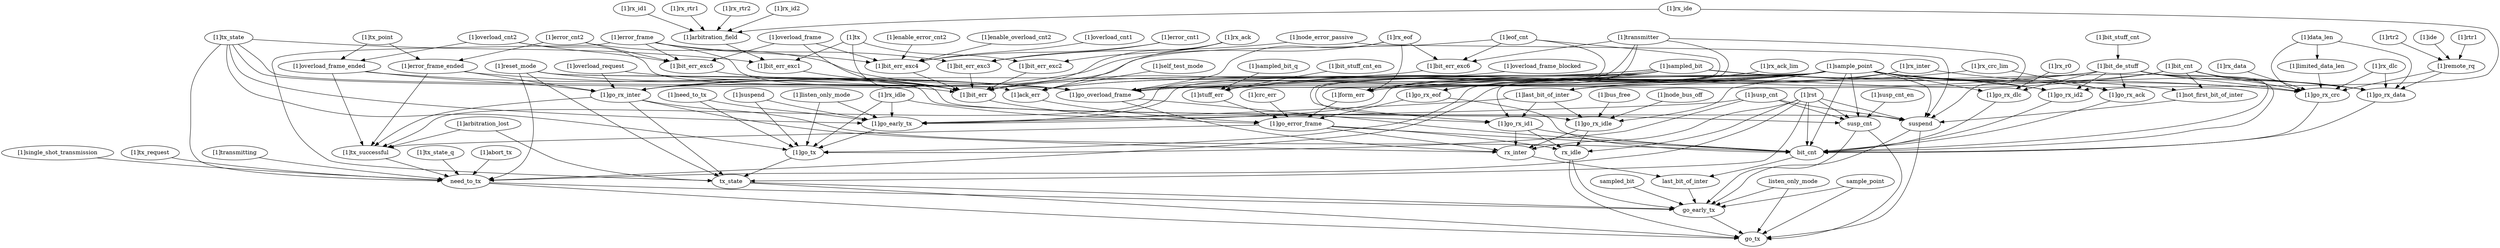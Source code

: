 strict digraph "" {
	"[1]single_shot_transmission"	 [complexity=26,
		importance=0.0326898256513,
		rank=0.00125730098659];
	need_to_tx	 [complexity=19,
		importance=0.0155556810275,
		rank=0.000818720054077];
	"[1]single_shot_transmission" -> need_to_tx;
	"[1]go_rx_ack"	 [complexity=32,
		importance=0.0332492976193,
		rank=0.0010390405506];
	bit_cnt	 [complexity=22,
		importance=0.0157077063179,
		rank=0.000713986650815];
	"[1]go_rx_ack" -> bit_cnt;
	"[1]bit_cnt"	 [complexity=29,
		importance=0.030684535881,
		rank=0.00105808744417];
	"[1]go_rx_data"	 [complexity=32,
		importance=0.0339058296408,
		rank=0.00105955717628];
	"[1]bit_cnt" -> "[1]go_rx_data";
	"[1]go_overload_frame"	 [complexity=26,
		importance=0.0314463198054,
		rank=0.00120947383867];
	"[1]bit_cnt" -> "[1]go_overload_frame";
	"[1]go_rx_crc"	 [complexity=32,
		importance=0.0348121987479,
		rank=0.00108788121087];
	"[1]bit_cnt" -> "[1]go_rx_crc";
	"[1]bit_cnt" -> bit_cnt;
	"[1]last_bit_of_inter"	 [complexity=26,
		importance=0.0261784718596,
		rank=0.00100686430229];
	"[1]bit_cnt" -> "[1]last_bit_of_inter";
	"[1]not_first_bit_of_inter"	 [complexity=22,
		importance=0.0145144490238,
		rank=0.000659747682901];
	"[1]bit_cnt" -> "[1]not_first_bit_of_inter";
	"[1]bit_err_exc5"	 [complexity=55,
		importance=0.0481108076773,
		rank=0.000874741957769];
	"[1]bit_err"	 [complexity=40,
		importance=0.0458323829692,
		rank=0.00114580957423];
	"[1]bit_err_exc5" -> "[1]bit_err";
	"[1]bit_err_exc6"	 [complexity=55,
		importance=0.0478646439961,
		rank=0.000870266254474];
	"[1]bit_err_exc6" -> "[1]bit_err";
	"[1]bit_err_exc1"	 [complexity=55,
		importance=0.0485501878073,
		rank=0.000882730687406];
	"[1]bit_err_exc1" -> "[1]bit_err";
	"[1]go_rx_data" -> bit_cnt;
	"[1]bit_err_exc3"	 [complexity=55,
		importance=0.047735541686,
		rank=0.000867918939745];
	"[1]bit_err_exc3" -> "[1]bit_err";
	"[1]overload_cnt1"	 [complexity=62,
		importance=0.0504890620133,
		rank=0.000814339709893];
	"[1]bit_err_exc4"	 [complexity=55,
		importance=0.0481823261295,
		rank=0.000876042293263];
	"[1]overload_cnt1" -> "[1]bit_err_exc4";
	"[1]overload_cnt2"	 [complexity=43,
		importance=0.0399745129721,
		rank=0.000929639836562];
	"[1]overload_cnt2" -> "[1]bit_err_exc5";
	"[1]overload_cnt2" -> "[1]go_overload_frame";
	"[1]overload_frame_ended"	 [complexity=40,
		importance=0.0373877155063,
		rank=0.000934692887658];
	"[1]overload_cnt2" -> "[1]overload_frame_ended";
	rx_inter	 [complexity=22,
		importance=0.0133714313134,
		rank=0.000607792332427];
	"[1]go_overload_frame" -> rx_inter;
	"[1]go_overload_frame" -> bit_cnt;
	"[1]rx_ack_lim"	 [complexity=54,
		importance=0.0408647206665,
		rank=0.000756754086417];
	"[1]form_err"	 [complexity=40,
		importance=0.0388263913566,
		rank=0.000970659783915];
	"[1]rx_ack_lim" -> "[1]form_err";
	"[1]go_rx_eof"	 [complexity=40,
		importance=0.0381078415277,
		rank=0.000952696038193];
	"[1]rx_ack_lim" -> "[1]go_rx_eof";
	go_tx	 [complexity=0,
		importance=0.00485576930648,
		rank=0.0];
	"[1]bit_err_exc4" -> "[1]bit_err";
	"[1]tx_request"	 [complexity=21,
		importance=0.0171341446238,
		rank=0.000815911648754];
	"[1]tx_request" -> need_to_tx;
	"[1]bus_free"	 [complexity=26,
		importance=0.0163645078442,
		rank=0.000629404147852];
	"[1]go_rx_idle"	 [complexity=20,
		importance=0.0133549767181,
		rank=0.000667748835904];
	"[1]bus_free" -> "[1]go_rx_idle";
	"[1]go_rx_idle" -> rx_inter;
	rx_idle	 [complexity=19,
		importance=0.0111059173686,
		rank=0.00058452196677];
	"[1]go_rx_idle" -> rx_idle;
	"[1]go_rx_crc" -> bit_cnt;
	"[1]rx_ack"	 [complexity=58,
		importance=0.0502480355509,
		rank=0.000866345440534];
	"[1]bit_err_exc2"	 [complexity=55,
		importance=0.0482495202235,
		rank=0.000877264004063];
	"[1]rx_ack" -> "[1]bit_err_exc2";
	"[1]ack_err"	 [complexity=40,
		importance=0.038947801146,
		rank=0.000973695028651];
	"[1]rx_ack" -> "[1]ack_err";
	"[1]rx_ack" -> "[1]bit_err";
	susp_cnt	 [complexity=19,
		importance=0.0128464235426,
		rank=0.000676127554873];
	susp_cnt -> go_tx;
	go_early_tx	 [complexity=9,
		importance=0.00924527215653,
		rank=0.00102725246184];
	susp_cnt -> go_early_tx;
	"[1]rx_crc_lim"	 [complexity=54,
		importance=0.0408691038477,
		rank=0.000756835256439];
	"[1]rx_crc_lim" -> "[1]go_rx_ack";
	"[1]rx_crc_lim" -> "[1]form_err";
	"[1]bit_err_exc2" -> "[1]bit_err";
	"[1]sampled_bit"	 [complexity=55,
		importance=0.0474108465656,
		rank=0.000862015392102];
	"[1]sampled_bit" -> "[1]go_rx_data";
	"[1]sampled_bit" -> "[1]go_overload_frame";
	"[1]sampled_bit" -> "[1]go_rx_idle";
	"[1]sampled_bit" -> "[1]go_rx_crc";
	"[1]stuff_err"	 [complexity=40,
		importance=0.0383359990863,
		rank=0.000958399977157];
	"[1]sampled_bit" -> "[1]stuff_err";
	"[1]go_rx_id1"	 [complexity=21,
		importance=0.0242221017196,
		rank=0.00115343341522];
	"[1]sampled_bit" -> "[1]go_rx_id1";
	"[1]sampled_bit" -> "[1]form_err";
	"[1]go_early_tx"	 [complexity=29,
		importance=0.0208877940894,
		rank=0.000720268761703];
	"[1]sampled_bit" -> "[1]go_early_tx";
	"[1]sampled_bit" -> "[1]ack_err";
	"[1]go_rx_id2"	 [complexity=32,
		importance=0.0332957976306,
		rank=0.00104049367596];
	"[1]sampled_bit" -> "[1]go_rx_id2";
	"[1]sampled_bit" -> "[1]bit_err";
	"[1]sample_point"	 [complexity=55,
		importance=0.0474108465656,
		rank=0.000862015392102];
	"[1]sample_point" -> "[1]go_rx_ack";
	"[1]sample_point" -> "[1]go_rx_data";
	"[1]sample_point" -> "[1]go_overload_frame";
	"[1]sample_point" -> "[1]go_rx_idle";
	"[1]sample_point" -> "[1]go_rx_crc";
	"[1]sample_point" -> susp_cnt;
	"[1]go_tx"	 [complexity=20,
		importance=0.0164982912393,
		rank=0.000824914561967];
	"[1]sample_point" -> "[1]go_tx";
	"[1]sample_point" -> "[1]stuff_err";
	"[1]sample_point" -> bit_cnt;
	"[1]sample_point" -> "[1]go_rx_id1";
	"[1]sample_point" -> need_to_tx;
	"[1]sample_point" -> "[1]form_err";
	suspend	 [complexity=19,
		importance=0.0125580788838,
		rank=0.000660951520202];
	"[1]sample_point" -> suspend;
	"[1]sample_point" -> "[1]go_early_tx";
	"[1]go_rx_inter"	 [complexity=33,
		importance=0.0354251911603,
		rank=0.00107349064122];
	"[1]sample_point" -> "[1]go_rx_inter";
	"[1]sample_point" -> "[1]ack_err";
	"[1]sample_point" -> "[1]go_rx_id2";
	"[1]sample_point" -> "[1]bit_err";
	"[1]go_rx_dlc"	 [complexity=32,
		importance=0.0334185000647,
		rank=0.00104432812702];
	"[1]sample_point" -> "[1]go_rx_dlc";
	"[1]sample_point" -> "[1]go_rx_eof";
	last_bit_of_inter	 [complexity=19,
		importance=0.0112016422965,
		rank=0.000589560120869];
	rx_inter -> last_bit_of_inter;
	tx_state	 [complexity=19,
		importance=0.0116425219329,
		rank=0.000612764312256];
	"[1]go_tx" -> tx_state;
	"[1]go_error_frame"	 [complexity=33,
		importance=0.03634808267,
		rank=0.00110145705061];
	"[1]stuff_err" -> "[1]go_error_frame";
	go_early_tx -> go_tx;
	tx_state -> go_tx;
	tx_state -> go_early_tx;
	rx_idle -> go_tx;
	rx_idle -> go_early_tx;
	"[1]limited_data_len"	 [complexity=43,
		importance=0.0364898835875,
		rank=0.000848601943895];
	"[1]limited_data_len" -> "[1]go_rx_crc";
	"[1]rst"	 [complexity=20,
		importance=0.0482455066788,
		rank=0.00241227533394];
	"[1]rst" -> susp_cnt;
	"[1]rst" -> rx_inter;
	"[1]rst" -> tx_state;
	"[1]rst" -> rx_idle;
	"[1]rst" -> bit_cnt;
	"[1]rst" -> need_to_tx;
	"[1]rst" -> suspend;
	"[1]ide"	 [complexity=45,
		importance=0.0378987723299,
		rank=0.000842194940664];
	"[1]remote_rq"	 [complexity=40,
		importance=0.0360123627324,
		rank=0.00090030906831];
	"[1]ide" -> "[1]remote_rq";
	"[1]tx_point"	 [complexity=43,
		importance=0.0389661791027,
		rank=0.000906190211691];
	"[1]tx_point" -> "[1]overload_frame_ended";
	"[1]error_frame_ended"	 [complexity=40,
		importance=0.0373502143879,
		rank=0.000933755359697];
	"[1]tx_point" -> "[1]error_frame_ended";
	bit_cnt -> last_bit_of_inter;
	sampled_bit	 [complexity=19,
		importance=0.0108237357529,
		rank=0.000569670302784];
	sampled_bit -> go_early_tx;
	"[1]tx_state_q"	 [complexity=26,
		importance=0.0327996587681,
		rank=0.00126152533724];
	"[1]tx_state_q" -> need_to_tx;
	"[1]go_rx_id1" -> rx_inter;
	"[1]go_rx_id1" -> rx_idle;
	"[1]go_rx_id1" -> bit_cnt;
	"[1]susp_cnt"	 [complexity=39,
		importance=0.0244889454754,
		rank=0.000627921678858];
	"[1]susp_cnt" -> susp_cnt;
	"[1]susp_cnt" -> "[1]go_tx";
	"[1]susp_cnt" -> suspend;
	"[1]susp_cnt" -> "[1]go_early_tx";
	"[1]transmitter"	 [complexity=59,
		importance=0.0505400083392,
		rank=0.000856610310835];
	"[1]transmitter" -> "[1]bit_err_exc6";
	"[1]transmitter" -> "[1]go_overload_frame";
	"[1]transmitter" -> "[1]form_err";
	"[1]transmitter" -> suspend;
	"[1]tx_successful"	 [complexity=26,
		importance=0.0331584456688,
		rank=0.00127532483342];
	"[1]transmitter" -> "[1]tx_successful";
	"[1]listen_only_mode"	 [complexity=39,
		importance=0.0224662576858,
		rank=0.000576057889378];
	"[1]listen_only_mode" -> "[1]go_tx";
	"[1]listen_only_mode" -> "[1]go_early_tx";
	"[1]last_bit_of_inter" -> "[1]go_rx_idle";
	"[1]last_bit_of_inter" -> "[1]go_rx_id1";
	"[1]last_bit_of_inter" -> "[1]go_early_tx";
	need_to_tx -> go_tx;
	need_to_tx -> go_early_tx;
	"[1]overload_frame_ended" -> "[1]go_overload_frame";
	"[1]overload_frame_ended" -> "[1]go_rx_inter";
	"[1]overload_frame_ended" -> "[1]tx_successful";
	"[1]form_err" -> "[1]go_error_frame";
	"[1]error_frame"	 [complexity=60,
		importance=0.0500703425034,
		rank=0.000834505708389];
	"[1]error_frame" -> "[1]bit_err_exc5";
	"[1]error_frame" -> "[1]bit_err_exc3";
	"[1]error_frame" -> "[1]bit_err_exc4";
	"[1]error_frame" -> tx_state;
	"[1]error_frame" -> "[1]bit_err";
	"[1]rx_data"	 [complexity=43,
		importance=0.0371083953102,
		rank=0.000862985937447];
	"[1]rx_data" -> "[1]go_rx_crc";
	"[1]node_error_passive"	 [complexity=59,
		importance=0.0521958745832,
		rank=0.000884675840394];
	"[1]node_error_passive" -> "[1]bit_err_exc3";
	"[1]node_error_passive" -> suspend;
	"[1]arbitration_lost"	 [complexity=33,
		importance=0.0362271874644,
		rank=0.00109779355953];
	"[1]arbitration_lost" -> tx_state;
	"[1]arbitration_lost" -> "[1]tx_successful";
	"[1]abort_tx"	 [complexity=26,
		importance=0.0326898256513,
		rank=0.00125730098659];
	"[1]abort_tx" -> need_to_tx;
	suspend -> go_tx;
	suspend -> go_early_tx;
	"[1]rx_inter"	 [complexity=29,
		importance=0.0283482608764,
		rank=0.000977526237118];
	"[1]rx_inter" -> "[1]go_overload_frame";
	"[1]rx_inter" -> "[1]last_bit_of_inter";
	"[1]rx_inter" -> "[1]not_first_bit_of_inter";
	"[1]susp_cnt_en"	 [complexity=21,
		importance=0.0155528850975,
		rank=0.000740613576071];
	"[1]susp_cnt_en" -> susp_cnt;
	listen_only_mode	 [complexity=19,
		importance=0.0108237357529,
		rank=0.000569670302784];
	listen_only_mode -> go_tx;
	listen_only_mode -> go_early_tx;
	"[1]go_early_tx" -> "[1]go_tx";
	"[1]go_rx_inter" -> rx_inter;
	"[1]go_rx_inter" -> tx_state;
	"[1]go_rx_inter" -> bit_cnt;
	"[1]go_rx_inter" -> "[1]tx_successful";
	"[1]rx_idle"	 [complexity=26,
		importance=0.0260827469317,
		rank=0.00100318257429];
	"[1]rx_idle" -> "[1]go_tx";
	"[1]rx_idle" -> "[1]go_rx_id1";
	"[1]rx_idle" -> "[1]go_early_tx";
	"[1]tx_successful" -> need_to_tx;
	"[1]ack_err" -> "[1]go_error_frame";
	"[1]reset_mode"	 [complexity=55,
		importance=0.0474108465656,
		rank=0.000862015392102];
	"[1]reset_mode" -> susp_cnt;
	"[1]reset_mode" -> tx_state;
	"[1]reset_mode" -> need_to_tx;
	"[1]reset_mode" -> suspend;
	"[1]reset_mode" -> "[1]bit_err";
	"[1]go_rx_id2" -> bit_cnt;
	"[1]overload_frame"	 [complexity=60,
		importance=0.0499628980186,
		rank=0.000832714966977];
	"[1]overload_frame" -> "[1]bit_err_exc5";
	"[1]overload_frame" -> "[1]bit_err_exc4";
	"[1]overload_frame" -> "[1]bit_err";
	sample_point	 [complexity=19,
		importance=0.0108237357529,
		rank=0.000569670302784];
	sample_point -> go_tx;
	sample_point -> go_early_tx;
	"[1]need_to_tx"	 [complexity=39,
		importance=0.0271982029603,
		rank=0.000697389819496];
	"[1]need_to_tx" -> "[1]go_tx";
	"[1]need_to_tx" -> "[1]go_early_tx";
	"[1]enable_error_cnt2"	 [complexity=62,
		importance=0.050300611263,
		rank=0.000811300181661];
	"[1]enable_error_cnt2" -> "[1]bit_err_exc4";
	"[1]bit_err" -> "[1]go_error_frame";
	"[1]node_bus_off"	 [complexity=26,
		importance=0.0178150465112,
		rank=0.000685194096586];
	"[1]node_bus_off" -> "[1]go_rx_idle";
	"[1]rx_dlc"	 [complexity=40,
		importance=0.0366513769532,
		rank=0.000916284423831];
	"[1]rx_dlc" -> "[1]go_rx_data";
	"[1]rx_dlc" -> "[1]go_rx_crc";
	"[1]rtr1"	 [complexity=45,
		importance=0.0379953156072,
		rank=0.000844340346827];
	"[1]rtr1" -> "[1]remote_rq";
	"[1]sampled_bit_q"	 [complexity=46,
		importance=0.0399144626826,
		rank=0.000867705710492];
	"[1]sampled_bit_q" -> "[1]stuff_err";
	"[1]rx_eof"	 [complexity=59,
		importance=0.0499249850048,
		rank=0.000846186186523];
	"[1]rx_eof" -> "[1]bit_err_exc6";
	"[1]rx_eof" -> "[1]go_overload_frame";
	"[1]rx_eof" -> "[1]form_err";
	"[1]rx_eof" -> "[1]go_rx_inter";
	"[1]not_first_bit_of_inter" -> suspend;
	"[1]bit_stuff_cnt_en"	 [complexity=46,
		importance=0.0408516778129,
		rank=0.000888079952455];
	"[1]bit_stuff_cnt_en" -> "[1]stuff_err";
	"[1]overload_request"	 [complexity=40,
		importance=0.0370036547566,
		rank=0.000925091368916];
	"[1]overload_request" -> "[1]go_overload_frame";
	"[1]overload_request" -> "[1]go_rx_inter";
	"[1]data_len"	 [complexity=40,
		importance=0.0358902576905,
		rank=0.000897256442261];
	"[1]data_len" -> "[1]go_rx_data";
	"[1]data_len" -> "[1]go_rx_crc";
	"[1]data_len" -> "[1]limited_data_len";
	"[1]rx_id2"	 [complexity=65,
		importance=0.0538215455574,
		rank=0.000828023777806];
	"[1]arbitration_field"	 [complexity=59,
		importance=0.0513553819784,
		rank=0.000870430203024];
	"[1]rx_id2" -> "[1]arbitration_field";
	"[1]rtr2"	 [complexity=45,
		importance=0.0379267212465,
		rank=0.000842816027701];
	"[1]rtr2" -> "[1]remote_rq";
	"[1]transmitting"	 [complexity=26,
		importance=0.0351739430436,
		rank=0.00135284396321];
	"[1]transmitting" -> need_to_tx;
	"[1]rx_id1"	 [complexity=65,
		importance=0.0537163060303,
		rank=0.000826404708158];
	"[1]rx_id1" -> "[1]arbitration_field";
	"[1]rx_r0"	 [complexity=36,
		importance=0.0356593657037,
		rank=0.000990537936213];
	"[1]rx_r0" -> "[1]go_rx_dlc";
	"[1]tx"	 [complexity=59,
		importance=0.0599766534045,
		rank=0.00101655344753];
	"[1]tx" -> "[1]bit_err_exc1";
	"[1]tx" -> "[1]bit_err_exc2";
	"[1]tx" -> "[1]bit_err";
	"[1]suspend"	 [complexity=39,
		importance=0.0242006008167,
		rank=0.000620528226069];
	"[1]suspend" -> "[1]go_tx";
	"[1]suspend" -> "[1]go_early_tx";
	"[1]rx_ide"	 [complexity=65,
		importance=0.0541154309049,
		rank=0.000832545090845];
	"[1]rx_ide" -> "[1]go_rx_id2";
	"[1]rx_ide" -> "[1]arbitration_field";
	"[1]tx_state"	 [complexity=59,
		importance=0.0509474375836,
		rank=0.000863515891248];
	"[1]tx_state" -> "[1]bit_err_exc1";
	"[1]tx_state" -> "[1]go_tx";
	"[1]tx_state" -> need_to_tx;
	"[1]tx_state" -> "[1]go_early_tx";
	"[1]tx_state" -> "[1]ack_err";
	"[1]tx_state" -> "[1]bit_err";
	"[1]rx_rtr1"	 [complexity=65,
		importance=0.0539677651864,
		rank=0.00083027331056];
	"[1]rx_rtr1" -> "[1]arbitration_field";
	"[1]rx_rtr2"	 [complexity=65,
		importance=0.0539349089739,
		rank=0.000829767830368];
	"[1]rx_rtr2" -> "[1]arbitration_field";
	"[1]bit_de_stuff"	 [complexity=46,
		importance=0.0404010829865,
		rank=0.000878284412751];
	"[1]bit_de_stuff" -> "[1]go_rx_ack";
	"[1]bit_de_stuff" -> "[1]go_rx_data";
	"[1]bit_de_stuff" -> "[1]go_rx_crc";
	"[1]bit_de_stuff" -> "[1]stuff_err";
	"[1]bit_de_stuff" -> bit_cnt;
	"[1]bit_de_stuff" -> "[1]form_err";
	"[1]bit_de_stuff" -> "[1]go_rx_id2";
	"[1]bit_de_stuff" -> "[1]go_rx_dlc";
	last_bit_of_inter -> go_early_tx;
	"[1]self_test_mode"	 [complexity=46,
		importance=0.0405262647424,
		rank=0.00088100575527];
	"[1]self_test_mode" -> "[1]ack_err";
	"[1]arbitration_field" -> "[1]bit_err_exc1";
	"[1]remote_rq" -> "[1]go_rx_data";
	"[1]remote_rq" -> "[1]go_rx_crc";
	"[1]go_rx_dlc" -> bit_cnt;
	"[1]crc_err"	 [complexity=40,
		importance=0.0392169733503,
		rank=0.000980424333758];
	"[1]crc_err" -> "[1]go_error_frame";
	"[1]go_error_frame" -> rx_inter;
	"[1]go_error_frame" -> rx_idle;
	"[1]go_error_frame" -> bit_cnt;
	"[1]go_error_frame" -> "[1]tx_successful";
	"[1]overload_frame_blocked"	 [complexity=44,
		importance=0.0341129375798,
		rank=0.000775294035903];
	"[1]overload_frame_blocked" -> "[1]go_overload_frame";
	"[1]bit_stuff_cnt"	 [complexity=48,
		importance=0.0452668182451,
		rank=0.00094305871344];
	"[1]bit_stuff_cnt" -> "[1]bit_de_stuff";
	"[1]eof_cnt"	 [complexity=59,
		importance=0.0501594665749,
		rank=0.000850160450422];
	"[1]eof_cnt" -> "[1]bit_err_exc6";
	"[1]eof_cnt" -> "[1]go_overload_frame";
	"[1]eof_cnt" -> "[1]form_err";
	"[1]eof_cnt" -> "[1]go_rx_inter";
	"[1]error_cnt2"	 [complexity=43,
		importance=0.0396370484136,
		rank=0.000921791823572];
	"[1]error_cnt2" -> "[1]bit_err_exc5";
	"[1]error_cnt2" -> "[1]go_overload_frame";
	"[1]error_cnt2" -> "[1]error_frame_ended";
	"[1]enable_overload_cnt2"	 [complexity=62,
		importance=0.0511775798642,
		rank=0.00082544483652];
	"[1]enable_overload_cnt2" -> "[1]bit_err_exc4";
	"[1]error_cnt1"	 [complexity=62,
		importance=0.0502397424462,
		rank=0.000810318426552];
	"[1]error_cnt1" -> "[1]bit_err_exc3";
	"[1]error_cnt1" -> "[1]bit_err_exc4";
	"[1]error_frame_ended" -> "[1]go_overload_frame";
	"[1]error_frame_ended" -> "[1]go_rx_inter";
	"[1]error_frame_ended" -> "[1]tx_successful";
	"[1]go_rx_eof" -> bit_cnt;
	"[1]go_rx_eof" -> "[1]go_error_frame";
}
